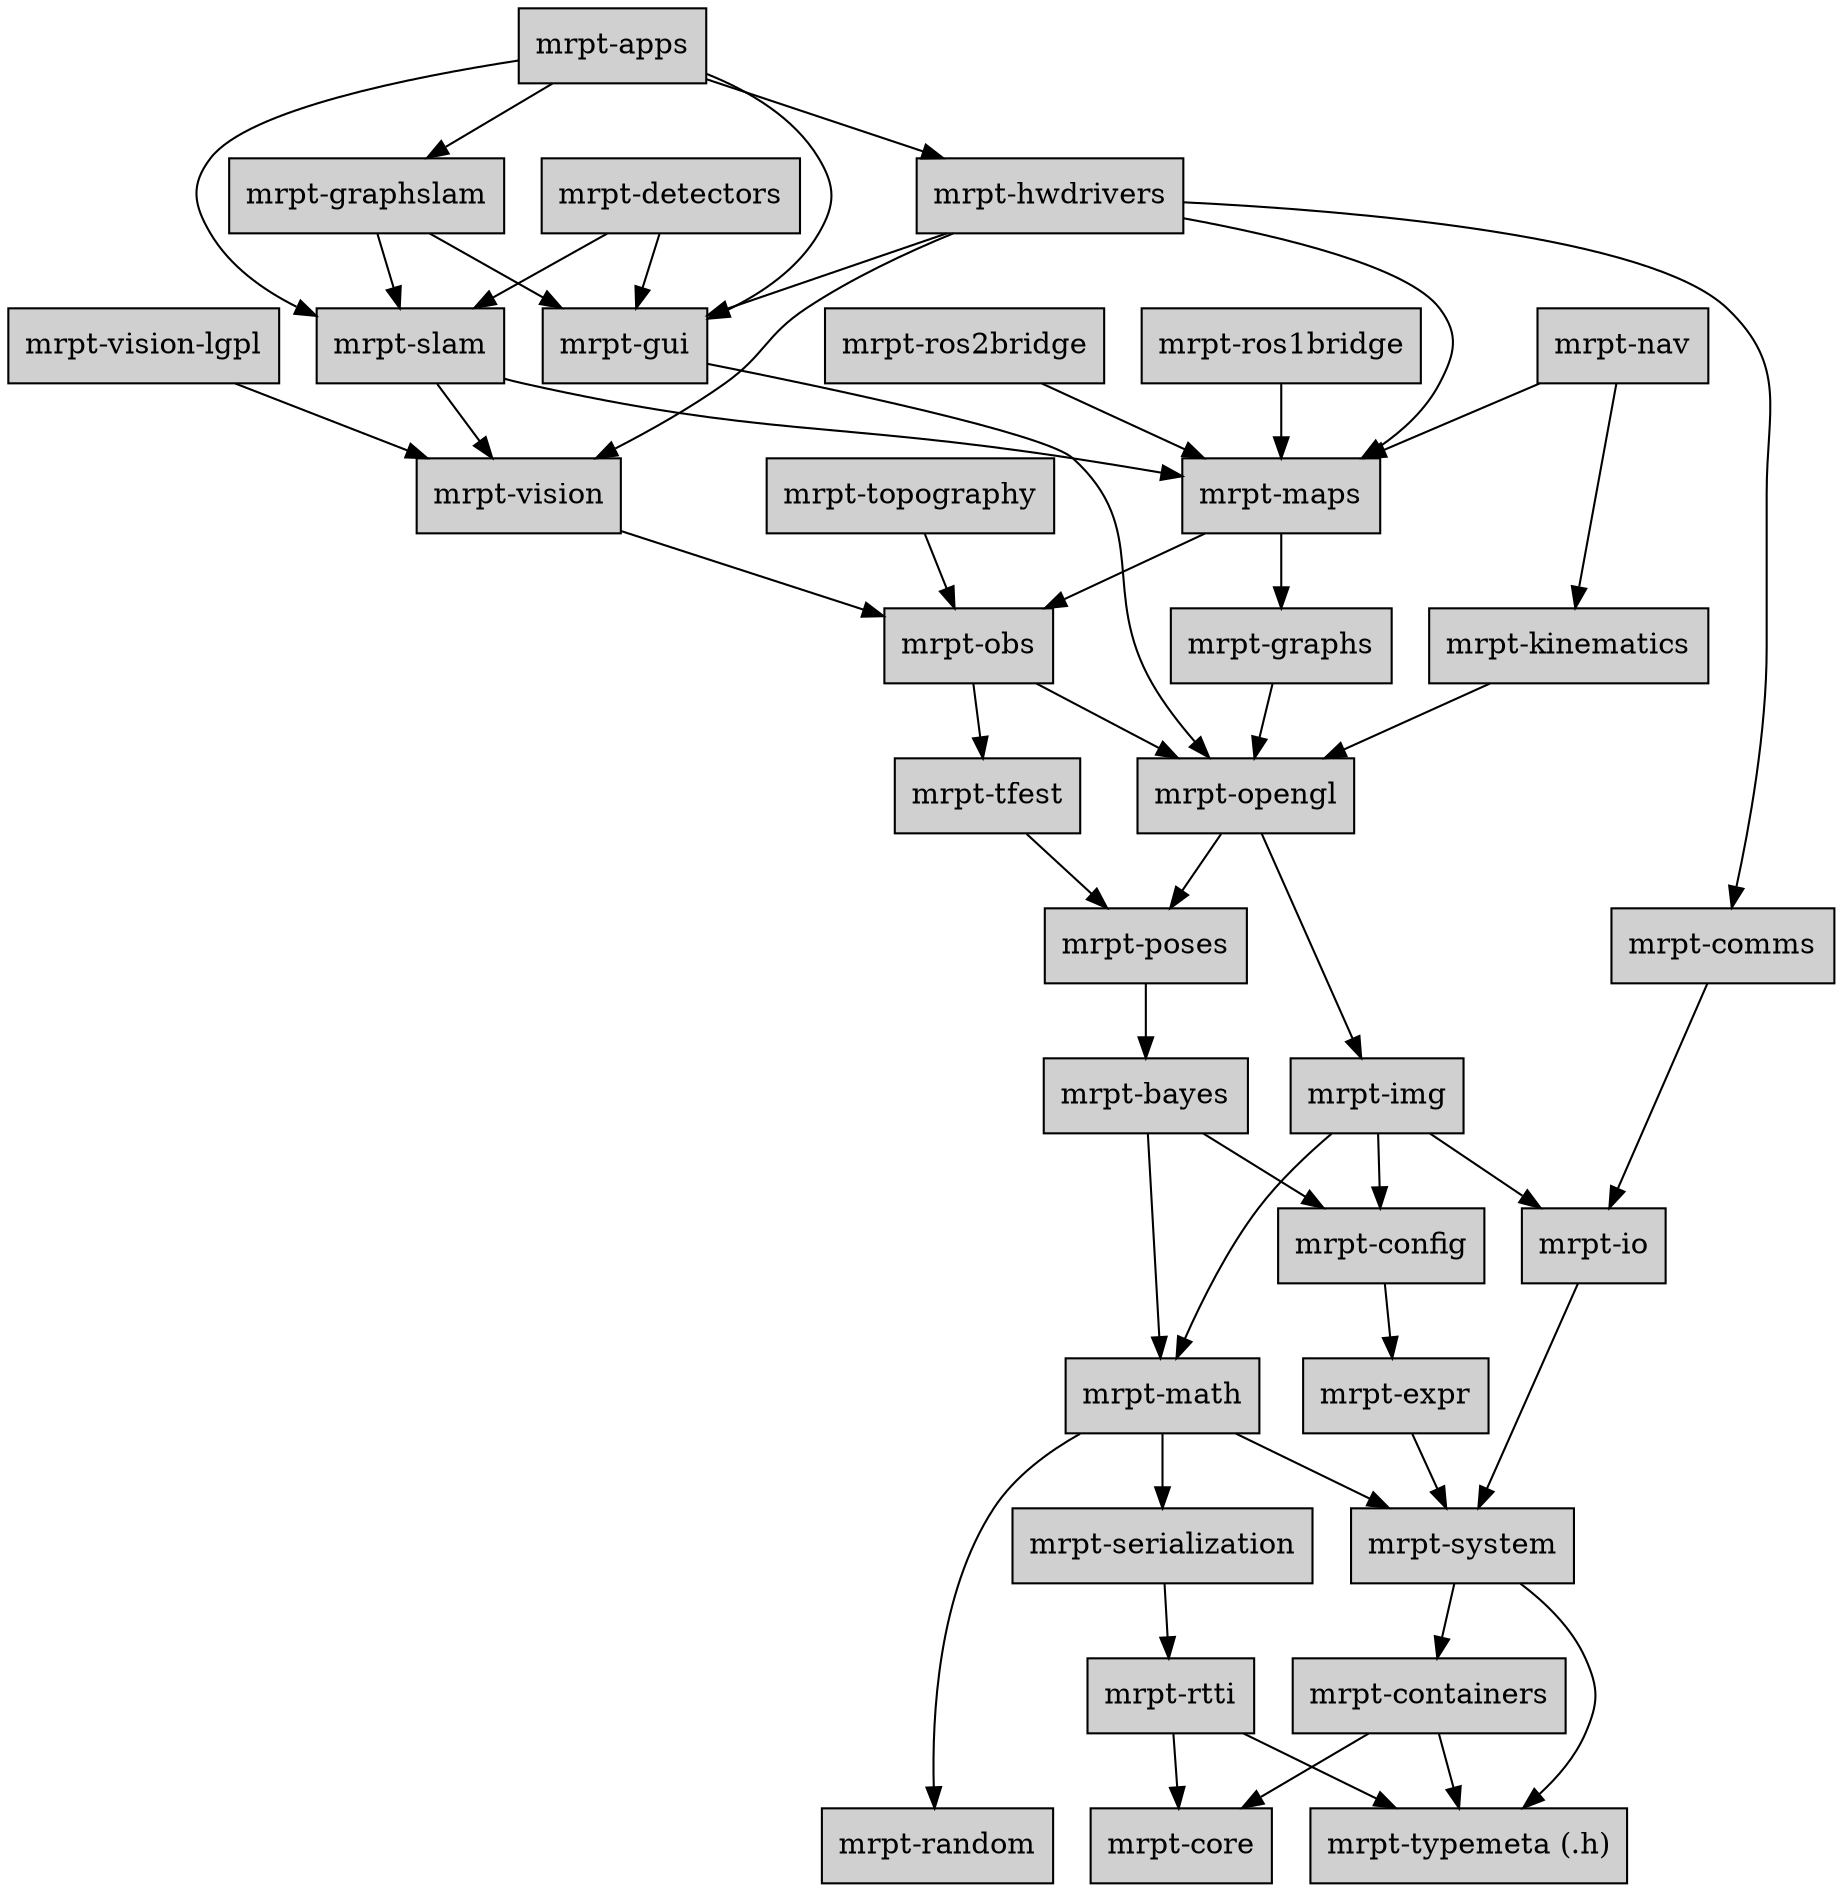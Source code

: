 digraph MRPT_LIBS {

	node [shape=box,style=filled, fillcolor="#D0D0D0"];

	apps [label="mrpt-apps",URL="group_mrpt_bayes_grp.html"];
	apps -> gui;
	apps -> slam;
	apps -> hwdrivers;
	apps -> graphslam;

	bayes [label="mrpt-bayes",URL="group_mrpt_bayes_grp.html"];
	bayes -> math;
	bayes -> config;

	comms [label="mrpt-comms",URL="group_mrpt_comms_grp.html"];
	comms -> io;

	config   [label="mrpt-config",URL="group_mrpt_config_grp.html"];
	config -> expr;

	containers  [label="mrpt-containers",URL="group_mrpt_containers_grp.html"];
	containers -> core;
	containers -> typemeta;

	{ rank = sink;
	core       [label="mrpt-core",URL="group_mrpt_core_grp.html"];
	}

	detectors  [label="mrpt-detectors",URL="group_mrpt_detectors_grp.html"];
	detectors -> gui;
	detectors -> slam;

	expr       [label="mrpt-expr",URL="group_mrpt_expr_grp.html"];
	expr -> system;

	graphs     [label="mrpt-graphs",URL="group_mrpt_graphs_grp.html"];
	graphs -> opengl;

	graphslam  [label="mrpt-graphslam",URL="group_mrpt_graphslam_grp.html"];
	graphslam -> gui;
	graphslam -> slam;

	gui        [label="mrpt-gui",URL="group_mrpt_gui_grp.html"];
	gui -> opengl;

	hwdrivers  [label="mrpt-hwdrivers",URL="group_mrpt_hwdrivers_grp.html"];
	hwdrivers -> comms;
	hwdrivers -> gui;
	hwdrivers -> maps;
	hwdrivers -> vision;

	img [label="mrpt-img",URL="group_mrpt_img_grp.html"];
	img  -> io;
	img  -> math;
	img  -> config;

	io [label="mrpt-io",URL="group_mrpt_io_grp.html"];
	io  -> system;

	kinematics [label="mrpt-kinematics",URL="group_mrpt_kinematics_grp.html"];
	kinematics -> opengl;

	maps       [label="mrpt-maps",URL="group_mrpt_maps_grp.html"];
	maps -> graphs;
	maps -> obs;

	math       [label="mrpt-math",URL="group_mrpt_math_grp.html"];
	math -> serialization;
	math -> random;
	math -> system;

	nav        [label="mrpt-nav",URL="group_mrpt_nav_grp.html"];
	nav -> kinematics;
	nav -> maps;

	obs        [label="mrpt-obs",URL="group_mrpt_obs_grp.html"];
	obs -> opengl;
	obs -> tfest;

	opengl     [label="mrpt-opengl", URL="group_mrpt_opengl_grp.html"];
	opengl -> poses;
	opengl -> img;

	poses     [label="mrpt-poses",URL="group_mrpt_poses_grp.html"];
	poses -> bayes;

	{ rank = sink;
	random     [label="mrpt-random",URL="group_mrpt_random_grp.html"];
	}

	rtti     [label="mrpt-rtti",URL="group_mrpt_rtti_grp.html"];
	rtti -> core;
	rtti -> typemeta;

	ros1bridge   [label="mrpt-ros1bridge", URL="group_mrpt_ros1bridge_grp.html"];
	ros1bridge -> maps;

	ros2bridge   [label="mrpt-ros2bridge", URL="group_mrpt_ros2bridge_grp.html"];
	ros2bridge -> maps;

	serialization [label="mrpt-serialization",URL="group_mrpt_serialization_grp.html"];
	serialization -> rtti;

	slam       [label="mrpt-slam",URL="group_mrpt_slam_grp.html"];
	slam -> maps;
	slam -> vision;

	system     [label="mrpt-system",URL="group_mrpt_system_grp.html"];
	system -> typemeta;
	system -> containers;

	tfest      [label="mrpt-tfest",URL="group_mrpt_tfest_grp.html"];
	tfest -> poses;

	topography [label="mrpt-topography",URL="group_mrpt_topography_grp.html"];
	topography -> obs;

	{ rank = sink;
	typemeta [label="mrpt-typemeta (.h)",URL="group_mrpt_typemeta_grp.html"];
	}

	vision     [label="mrpt-vision",URL="group_mrpt_vision_grp.html"];
	vision -> obs;

	visionlgpl     [label="mrpt-vision-lgpl",URL="group_mrpt_vision_lgpl_grp.html"];
	visionlgpl -> vision;
}

